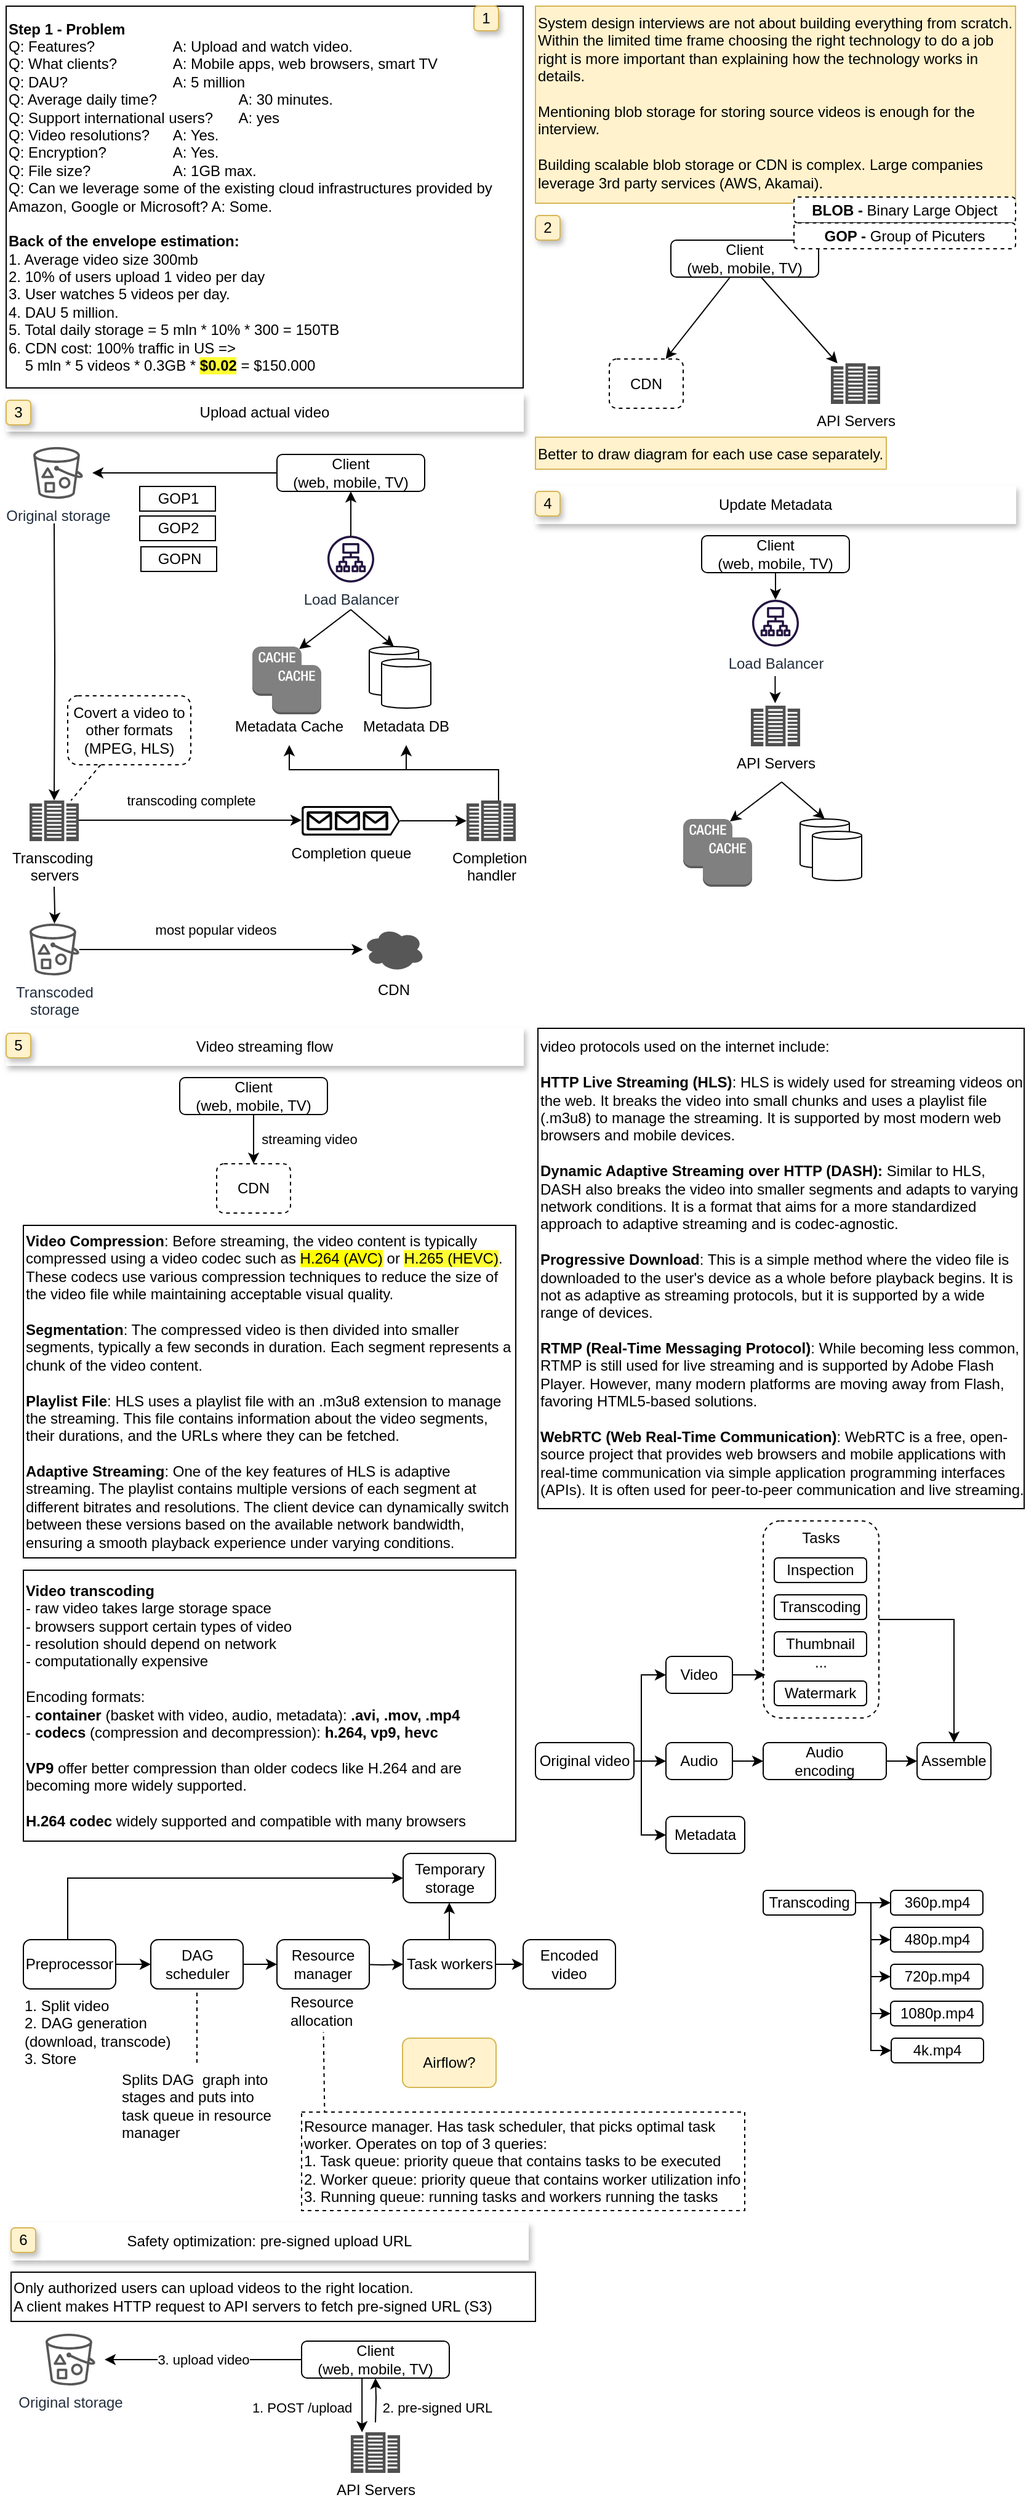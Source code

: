 <mxfile version="22.1.11" type="device">
  <diagram name="Page-1" id="ZZSd4HM62RbX2c47QIu4">
    <mxGraphModel dx="1152" dy="614" grid="1" gridSize="10" guides="1" tooltips="1" connect="1" arrows="1" fold="1" page="1" pageScale="1" pageWidth="827" pageHeight="1169" math="0" shadow="0">
      <root>
        <mxCell id="0" />
        <mxCell id="1" parent="0" />
        <mxCell id="7qGTJKBD6qKdbUM0u3QY-402" style="edgeStyle=orthogonalEdgeStyle;rounded=0;orthogonalLoop=1;jettySize=auto;html=1;entryX=0.5;entryY=0;entryDx=0;entryDy=0;" edge="1" parent="1" source="7qGTJKBD6qKdbUM0u3QY-391" target="7qGTJKBD6qKdbUM0u3QY-400">
          <mxGeometry relative="1" as="geometry" />
        </mxCell>
        <mxCell id="7qGTJKBD6qKdbUM0u3QY-391" value="Tasks" style="rounded=1;whiteSpace=wrap;html=1;dashed=1;verticalAlign=top;" vertex="1" parent="1">
          <mxGeometry x="615" y="1230" width="94" height="160" as="geometry" />
        </mxCell>
        <mxCell id="7qGTJKBD6qKdbUM0u3QY-326" value="Upload actual video" style="text;html=1;strokeColor=#FFFFFF;fillColor=default;align=center;verticalAlign=middle;whiteSpace=wrap;rounded=0;shadow=1;" vertex="1" parent="1">
          <mxGeometry y="315" width="420" height="30" as="geometry" />
        </mxCell>
        <mxCell id="7qGTJKBD6qKdbUM0u3QY-1" value="&lt;div&gt;&lt;b&gt;Step 1 - Problem&lt;/b&gt;&lt;/div&gt;&lt;div&gt;Q: Features?&lt;span style=&quot;white-space: pre;&quot;&gt;&#x9;&lt;span style=&quot;white-space: pre;&quot;&gt;&#x9;&lt;span style=&quot;white-space: pre;&quot;&gt;&#x9;&lt;/span&gt;&lt;/span&gt;&lt;/span&gt;A: Upload and watch video.&lt;br&gt;&lt;/div&gt;&lt;div&gt;Q: What clients?&amp;nbsp;&lt;span style=&quot;white-space: pre;&quot;&gt;&#x9;&lt;span style=&quot;white-space: pre;&quot;&gt;&#x9;&lt;/span&gt;&lt;/span&gt;A: Mobile apps, web browsers, smart TV&lt;/div&gt;&lt;div&gt;Q: DAU?&lt;span style=&quot;white-space: pre;&quot;&gt;&#x9;&lt;/span&gt;&lt;span style=&quot;white-space: pre;&quot;&gt;&#x9;&lt;/span&gt;&lt;span style=&quot;white-space: pre;&quot;&gt;&#x9;&lt;span style=&quot;white-space: pre;&quot;&gt;&#x9;&lt;/span&gt;&lt;/span&gt;A: 5 million&lt;/div&gt;&lt;div&gt;Q: Average daily time? &lt;span style=&quot;white-space: pre;&quot;&gt;&#x9;&lt;/span&gt;&lt;span style=&quot;white-space: pre;&quot;&gt;&#x9;&lt;/span&gt;&lt;span style=&quot;white-space: pre;&quot;&gt;&#x9;&lt;/span&gt;A: 30 minutes.&lt;/div&gt;&lt;div&gt;Q: Support international users? &lt;span style=&quot;white-space: pre;&quot;&gt;&#x9;&lt;/span&gt;A: yes&lt;/div&gt;&lt;div&gt;Q: Video resolutions? &lt;span style=&quot;white-space: pre;&quot;&gt;&#x9;&lt;/span&gt;A: Yes.&lt;/div&gt;&lt;div&gt;Q: Encryption?&amp;nbsp;&lt;span style=&quot;white-space: pre;&quot;&gt;&#x9;&lt;/span&gt;&lt;span style=&quot;white-space: pre;&quot;&gt;&#x9;&lt;/span&gt;A: Yes.&lt;/div&gt;&lt;div&gt;Q: File size?&amp;nbsp;&lt;span style=&quot;white-space: pre;&quot;&gt;&#x9;&lt;/span&gt;&lt;span style=&quot;white-space: pre;&quot;&gt;&#x9;&lt;/span&gt;&lt;span style=&quot;white-space: pre;&quot;&gt;&#x9;&lt;/span&gt;A: 1GB max.&lt;/div&gt;&lt;div&gt;Q: Can we leverage some of the existing cloud infrastructures provided by Amazon, Google or Microsoft? A: Some.&lt;/div&gt;&lt;div&gt;&lt;br&gt;&lt;/div&gt;&lt;div&gt;&lt;b&gt;Back of the envelope estimation:&lt;/b&gt;&lt;/div&gt;&lt;div&gt;1. Average video size 300mb&lt;/div&gt;&lt;div&gt;2. 10% of users upload 1 video per day&lt;/div&gt;&lt;div&gt;3. User watches 5 videos per day.&lt;/div&gt;&lt;div&gt;4. DAU 5 million.&lt;/div&gt;&lt;div&gt;5. Total daily storage = 5 mln * 10% * 300 = 150TB&lt;/div&gt;&lt;div&gt;6. CDN cost: 100% traffic in US =&amp;gt;&amp;nbsp;&lt;br&gt;&amp;nbsp; &amp;nbsp; 5 mln * 5 videos * 0.3GB * &lt;b style=&quot;background-color: rgb(255, 255, 51);&quot;&gt;$0.02&lt;/b&gt; = $150.000&lt;/div&gt;" style="rounded=0;whiteSpace=wrap;html=1;align=left;" vertex="1" parent="1">
          <mxGeometry width="420" height="310" as="geometry" />
        </mxCell>
        <mxCell id="7qGTJKBD6qKdbUM0u3QY-32" value="1" style="text;html=1;strokeColor=#d6b656;fillColor=#fff2cc;align=center;verticalAlign=middle;whiteSpace=wrap;rounded=1;glass=0;shadow=1;" vertex="1" parent="1">
          <mxGeometry x="380" width="20" height="20" as="geometry" />
        </mxCell>
        <mxCell id="7qGTJKBD6qKdbUM0u3QY-102" value="2" style="text;html=1;strokeColor=#d6b656;fillColor=#fff2cc;align=center;verticalAlign=middle;whiteSpace=wrap;rounded=1;glass=0;shadow=1;" vertex="1" parent="1">
          <mxGeometry x="430" y="170" width="20" height="20" as="geometry" />
        </mxCell>
        <mxCell id="7qGTJKBD6qKdbUM0u3QY-319" value="System design interviews are not about building everything from scratch. Within the limited time frame choosing the right technology to do a job right is more important than explaining how the technology works in details.&lt;br&gt;&lt;br&gt;Mentioning blob storage for storing source videos is enough for the interview.&lt;br&gt;&lt;br&gt;Building scalable blob storage or CDN is complex. Large companies leverage 3rd party services (AWS, Akamai)." style="rounded=0;whiteSpace=wrap;html=1;align=left;verticalAlign=top;fillColor=#fff2cc;strokeColor=#d6b656;" vertex="1" parent="1">
          <mxGeometry x="430" width="390" height="160" as="geometry" />
        </mxCell>
        <mxCell id="7qGTJKBD6qKdbUM0u3QY-320" value="API Servers" style="sketch=0;pointerEvents=1;shadow=0;dashed=0;html=1;strokeColor=none;fillColor=#505050;labelPosition=center;verticalLabelPosition=bottom;verticalAlign=top;outlineConnect=0;align=center;shape=mxgraph.office.servers.datacenter;" vertex="1" parent="1">
          <mxGeometry x="670" y="290" width="40" height="33" as="geometry" />
        </mxCell>
        <mxCell id="7qGTJKBD6qKdbUM0u3QY-323" style="rounded=0;orthogonalLoop=1;jettySize=auto;html=1;" edge="1" parent="1" source="7qGTJKBD6qKdbUM0u3QY-321" target="7qGTJKBD6qKdbUM0u3QY-322">
          <mxGeometry relative="1" as="geometry" />
        </mxCell>
        <mxCell id="7qGTJKBD6qKdbUM0u3QY-324" style="rounded=0;orthogonalLoop=1;jettySize=auto;html=1;" edge="1" parent="1" source="7qGTJKBD6qKdbUM0u3QY-321" target="7qGTJKBD6qKdbUM0u3QY-320">
          <mxGeometry relative="1" as="geometry" />
        </mxCell>
        <mxCell id="7qGTJKBD6qKdbUM0u3QY-321" value="Client&lt;br&gt;(web, mobile, TV)" style="rounded=1;whiteSpace=wrap;html=1;" vertex="1" parent="1">
          <mxGeometry x="540" y="190" width="120" height="30" as="geometry" />
        </mxCell>
        <mxCell id="7qGTJKBD6qKdbUM0u3QY-322" value="CDN" style="rounded=1;whiteSpace=wrap;html=1;dashed=1;" vertex="1" parent="1">
          <mxGeometry x="490" y="286.5" width="60" height="40" as="geometry" />
        </mxCell>
        <mxCell id="7qGTJKBD6qKdbUM0u3QY-325" value="3" style="text;html=1;strokeColor=#d6b656;fillColor=#fff2cc;align=center;verticalAlign=middle;whiteSpace=wrap;rounded=1;glass=0;shadow=1;" vertex="1" parent="1">
          <mxGeometry y="320" width="20" height="20" as="geometry" />
        </mxCell>
        <mxCell id="7qGTJKBD6qKdbUM0u3QY-331" value="" style="edgeStyle=orthogonalEdgeStyle;rounded=0;orthogonalLoop=1;jettySize=auto;html=1;" edge="1" parent="1" target="7qGTJKBD6qKdbUM0u3QY-330">
          <mxGeometry relative="1" as="geometry">
            <mxPoint x="39" y="420" as="sourcePoint" />
          </mxGeometry>
        </mxCell>
        <mxCell id="7qGTJKBD6qKdbUM0u3QY-329" value="" style="edgeStyle=orthogonalEdgeStyle;rounded=0;orthogonalLoop=1;jettySize=auto;html=1;" edge="1" parent="1" source="7qGTJKBD6qKdbUM0u3QY-328">
          <mxGeometry relative="1" as="geometry">
            <mxPoint x="70" y="379" as="targetPoint" />
          </mxGeometry>
        </mxCell>
        <mxCell id="7qGTJKBD6qKdbUM0u3QY-328" value="Client&lt;br&gt;(web, mobile, TV)" style="rounded=1;whiteSpace=wrap;html=1;" vertex="1" parent="1">
          <mxGeometry x="220" y="364" width="120" height="30" as="geometry" />
        </mxCell>
        <mxCell id="7qGTJKBD6qKdbUM0u3QY-340" style="edgeStyle=orthogonalEdgeStyle;rounded=0;orthogonalLoop=1;jettySize=auto;html=1;" edge="1" parent="1" target="7qGTJKBD6qKdbUM0u3QY-339">
          <mxGeometry relative="1" as="geometry">
            <mxPoint x="39" y="715" as="sourcePoint" />
          </mxGeometry>
        </mxCell>
        <mxCell id="7qGTJKBD6qKdbUM0u3QY-330" value="Transcoding&amp;nbsp;&lt;br&gt;servers" style="sketch=0;pointerEvents=1;shadow=0;dashed=0;html=1;strokeColor=none;fillColor=#505050;labelPosition=center;verticalLabelPosition=bottom;verticalAlign=top;outlineConnect=0;align=center;shape=mxgraph.office.servers.datacenter;" vertex="1" parent="1">
          <mxGeometry x="19" y="645" width="40" height="33" as="geometry" />
        </mxCell>
        <mxCell id="7qGTJKBD6qKdbUM0u3QY-332" value="Original storage" style="sketch=0;outlineConnect=0;fontColor=#232F3E;gradientColor=none;fillColor=#575757;strokeColor=none;dashed=0;verticalLabelPosition=bottom;verticalAlign=top;align=center;html=1;fontSize=12;fontStyle=0;aspect=fixed;pointerEvents=1;shape=mxgraph.aws4.bucket_with_objects;" vertex="1" parent="1">
          <mxGeometry x="22.0" y="358" width="40.38" height="42" as="geometry" />
        </mxCell>
        <mxCell id="7qGTJKBD6qKdbUM0u3QY-336" value="" style="edgeStyle=orthogonalEdgeStyle;rounded=0;orthogonalLoop=1;jettySize=auto;html=1;" edge="1" parent="1" source="7qGTJKBD6qKdbUM0u3QY-335" target="7qGTJKBD6qKdbUM0u3QY-328">
          <mxGeometry relative="1" as="geometry" />
        </mxCell>
        <mxCell id="7qGTJKBD6qKdbUM0u3QY-335" value="Load Balancer" style="sketch=0;outlineConnect=0;fontColor=#232F3E;gradientColor=none;fillColor=#231440;strokeColor=none;dashed=0;verticalLabelPosition=bottom;verticalAlign=top;align=center;html=1;fontSize=12;fontStyle=0;aspect=fixed;pointerEvents=1;shape=mxgraph.aws4.application_load_balancer;" vertex="1" parent="1">
          <mxGeometry x="261" y="430" width="38" height="38" as="geometry" />
        </mxCell>
        <mxCell id="7qGTJKBD6qKdbUM0u3QY-349" style="edgeStyle=orthogonalEdgeStyle;rounded=0;orthogonalLoop=1;jettySize=auto;html=1;" edge="1" parent="1" source="7qGTJKBD6qKdbUM0u3QY-337" target="7qGTJKBD6qKdbUM0u3QY-348">
          <mxGeometry relative="1" as="geometry" />
        </mxCell>
        <mxCell id="7qGTJKBD6qKdbUM0u3QY-337" value="Completion queue" style="sketch=0;aspect=fixed;pointerEvents=1;shadow=0;dashed=0;html=1;strokeColor=none;labelPosition=center;verticalLabelPosition=bottom;verticalAlign=top;align=center;fillColor=#000000;shape=mxgraph.azure.queue_generic" vertex="1" parent="1">
          <mxGeometry x="240" y="649.5" width="80" height="24" as="geometry" />
        </mxCell>
        <mxCell id="7qGTJKBD6qKdbUM0u3QY-338" value="transcoding complete" style="edgeStyle=orthogonalEdgeStyle;rounded=0;orthogonalLoop=1;jettySize=auto;html=1;" edge="1" parent="1" source="7qGTJKBD6qKdbUM0u3QY-330">
          <mxGeometry x="0.005" y="16" relative="1" as="geometry">
            <mxPoint x="240" y="661" as="targetPoint" />
            <mxPoint as="offset" />
          </mxGeometry>
        </mxCell>
        <mxCell id="7qGTJKBD6qKdbUM0u3QY-342" value="most popular videos" style="edgeStyle=orthogonalEdgeStyle;rounded=0;orthogonalLoop=1;jettySize=auto;html=1;" edge="1" parent="1" source="7qGTJKBD6qKdbUM0u3QY-339" target="7qGTJKBD6qKdbUM0u3QY-341">
          <mxGeometry x="-0.04" y="16" relative="1" as="geometry">
            <mxPoint as="offset" />
          </mxGeometry>
        </mxCell>
        <mxCell id="7qGTJKBD6qKdbUM0u3QY-339" value="Transcoded&lt;br&gt;storage" style="sketch=0;outlineConnect=0;fontColor=#232F3E;gradientColor=none;fillColor=#575757;strokeColor=none;dashed=0;verticalLabelPosition=bottom;verticalAlign=top;align=center;html=1;fontSize=12;fontStyle=0;aspect=fixed;pointerEvents=1;shape=mxgraph.aws4.bucket_with_objects;" vertex="1" parent="1">
          <mxGeometry x="19.0" y="745" width="40.38" height="42" as="geometry" />
        </mxCell>
        <mxCell id="7qGTJKBD6qKdbUM0u3QY-341" value="" style="ellipse;shape=cloud;whiteSpace=wrap;html=1;verticalAlign=top;fillColor=#575757;strokeColor=none;fontColor=#232F3E;sketch=0;gradientColor=none;dashed=0;fontStyle=0;" vertex="1" parent="1">
          <mxGeometry x="289.78" y="748" width="50.43" height="36" as="geometry" />
        </mxCell>
        <mxCell id="7qGTJKBD6qKdbUM0u3QY-343" value="CDN" style="text;html=1;strokeColor=none;fillColor=none;align=center;verticalAlign=middle;whiteSpace=wrap;rounded=0;" vertex="1" parent="1">
          <mxGeometry x="285" y="784" width="60" height="30" as="geometry" />
        </mxCell>
        <mxCell id="7qGTJKBD6qKdbUM0u3QY-344" value="" style="shape=cylinder3;whiteSpace=wrap;html=1;boundedLbl=1;backgroundOutline=1;size=3.222;" vertex="1" parent="1">
          <mxGeometry x="295" y="520" width="40" height="40" as="geometry" />
        </mxCell>
        <mxCell id="7qGTJKBD6qKdbUM0u3QY-345" value="" style="shape=cylinder3;whiteSpace=wrap;html=1;boundedLbl=1;backgroundOutline=1;size=3.222;" vertex="1" parent="1">
          <mxGeometry x="305" y="530" width="40" height="40" as="geometry" />
        </mxCell>
        <mxCell id="7qGTJKBD6qKdbUM0u3QY-346" value="Metadata DB" style="text;html=1;strokeColor=none;fillColor=none;align=center;verticalAlign=middle;whiteSpace=wrap;rounded=0;" vertex="1" parent="1">
          <mxGeometry x="280" y="570" width="90" height="30" as="geometry" />
        </mxCell>
        <mxCell id="7qGTJKBD6qKdbUM0u3QY-347" style="rounded=0;orthogonalLoop=1;jettySize=auto;html=1;entryX=0.5;entryY=0;entryDx=0;entryDy=0;entryPerimeter=0;" edge="1" parent="1" target="7qGTJKBD6qKdbUM0u3QY-344">
          <mxGeometry relative="1" as="geometry">
            <mxPoint x="280" y="490" as="sourcePoint" />
          </mxGeometry>
        </mxCell>
        <mxCell id="7qGTJKBD6qKdbUM0u3QY-354" style="edgeStyle=orthogonalEdgeStyle;rounded=0;orthogonalLoop=1;jettySize=auto;html=1;entryX=0.5;entryY=1;entryDx=0;entryDy=0;" edge="1" parent="1" source="7qGTJKBD6qKdbUM0u3QY-348" target="7qGTJKBD6qKdbUM0u3QY-346">
          <mxGeometry relative="1" as="geometry">
            <Array as="points">
              <mxPoint x="400" y="620" />
              <mxPoint x="325" y="620" />
            </Array>
          </mxGeometry>
        </mxCell>
        <mxCell id="7qGTJKBD6qKdbUM0u3QY-355" style="edgeStyle=orthogonalEdgeStyle;rounded=0;orthogonalLoop=1;jettySize=auto;html=1;" edge="1" parent="1" source="7qGTJKBD6qKdbUM0u3QY-348" target="7qGTJKBD6qKdbUM0u3QY-352">
          <mxGeometry relative="1" as="geometry">
            <Array as="points">
              <mxPoint x="400" y="620" />
              <mxPoint x="230" y="620" />
            </Array>
          </mxGeometry>
        </mxCell>
        <mxCell id="7qGTJKBD6qKdbUM0u3QY-348" value="Completion&amp;nbsp;&lt;br&gt;handler" style="sketch=0;pointerEvents=1;shadow=0;dashed=0;html=1;strokeColor=none;fillColor=#505050;labelPosition=center;verticalLabelPosition=bottom;verticalAlign=top;outlineConnect=0;align=center;shape=mxgraph.office.servers.datacenter;" vertex="1" parent="1">
          <mxGeometry x="374" y="645" width="40" height="33" as="geometry" />
        </mxCell>
        <mxCell id="7qGTJKBD6qKdbUM0u3QY-350" value="" style="outlineConnect=0;dashed=0;verticalLabelPosition=bottom;verticalAlign=top;align=center;html=1;shape=mxgraph.aws3.cache_node;fillColor=#808080;gradientColor=none;" vertex="1" parent="1">
          <mxGeometry x="200" y="520" width="40" height="40" as="geometry" />
        </mxCell>
        <mxCell id="7qGTJKBD6qKdbUM0u3QY-351" value="" style="outlineConnect=0;dashed=0;verticalLabelPosition=bottom;verticalAlign=top;align=center;html=1;shape=mxgraph.aws3.cache_node;fillColor=#808080;gradientColor=none;" vertex="1" parent="1">
          <mxGeometry x="216" y="535" width="40" height="40" as="geometry" />
        </mxCell>
        <mxCell id="7qGTJKBD6qKdbUM0u3QY-352" value="Metadata Cache" style="text;html=1;strokeColor=none;fillColor=none;align=center;verticalAlign=middle;whiteSpace=wrap;rounded=0;" vertex="1" parent="1">
          <mxGeometry x="180" y="570" width="100" height="30" as="geometry" />
        </mxCell>
        <mxCell id="7qGTJKBD6qKdbUM0u3QY-353" style="rounded=0;orthogonalLoop=1;jettySize=auto;html=1;entryX=0.95;entryY=0.05;entryDx=0;entryDy=0;entryPerimeter=0;" edge="1" parent="1" target="7qGTJKBD6qKdbUM0u3QY-350">
          <mxGeometry relative="1" as="geometry">
            <mxPoint x="280" y="490" as="sourcePoint" />
            <mxPoint x="325" y="530" as="targetPoint" />
          </mxGeometry>
        </mxCell>
        <mxCell id="7qGTJKBD6qKdbUM0u3QY-357" value="&lt;div&gt;&lt;b&gt;BLOB -&amp;nbsp;&lt;/b&gt;&lt;span style=&quot;background-color: initial;&quot;&gt;Binary Large Object&lt;/span&gt;&lt;/div&gt;" style="rounded=1;whiteSpace=wrap;html=1;dashed=1;" vertex="1" parent="1">
          <mxGeometry x="640" y="155" width="180" height="21" as="geometry" />
        </mxCell>
        <mxCell id="7qGTJKBD6qKdbUM0u3QY-359" style="rounded=0;orthogonalLoop=1;jettySize=auto;html=1;dashed=1;endArrow=none;endFill=0;" edge="1" parent="1" source="7qGTJKBD6qKdbUM0u3QY-358" target="7qGTJKBD6qKdbUM0u3QY-330">
          <mxGeometry relative="1" as="geometry" />
        </mxCell>
        <mxCell id="7qGTJKBD6qKdbUM0u3QY-358" value="Covert a video to other formats (MPEG, HLS)" style="rounded=1;whiteSpace=wrap;html=1;dashed=1;" vertex="1" parent="1">
          <mxGeometry x="50" y="560" width="100" height="56" as="geometry" />
        </mxCell>
        <mxCell id="7qGTJKBD6qKdbUM0u3QY-360" value="Better to draw diagram for each use case separately." style="rounded=0;whiteSpace=wrap;html=1;align=left;verticalAlign=top;fillColor=#fff2cc;strokeColor=#d6b656;" vertex="1" parent="1">
          <mxGeometry x="430" y="350" width="285" height="26" as="geometry" />
        </mxCell>
        <mxCell id="7qGTJKBD6qKdbUM0u3QY-361" value="Update Metadata" style="text;html=1;strokeColor=#FFFFFF;fillColor=default;align=center;verticalAlign=middle;whiteSpace=wrap;rounded=0;shadow=1;" vertex="1" parent="1">
          <mxGeometry x="430" y="390" width="390" height="30" as="geometry" />
        </mxCell>
        <mxCell id="7qGTJKBD6qKdbUM0u3QY-362" value="4" style="text;html=1;strokeColor=#d6b656;fillColor=#fff2cc;align=center;verticalAlign=middle;whiteSpace=wrap;rounded=1;glass=0;shadow=1;" vertex="1" parent="1">
          <mxGeometry x="430" y="394" width="20" height="20" as="geometry" />
        </mxCell>
        <mxCell id="7qGTJKBD6qKdbUM0u3QY-366" value="" style="edgeStyle=orthogonalEdgeStyle;rounded=0;orthogonalLoop=1;jettySize=auto;html=1;" edge="1" parent="1" source="7qGTJKBD6qKdbUM0u3QY-364" target="7qGTJKBD6qKdbUM0u3QY-365">
          <mxGeometry relative="1" as="geometry" />
        </mxCell>
        <mxCell id="7qGTJKBD6qKdbUM0u3QY-364" value="Client&lt;br&gt;(web, mobile, TV)" style="rounded=1;whiteSpace=wrap;html=1;" vertex="1" parent="1">
          <mxGeometry x="565" y="430" width="120" height="30" as="geometry" />
        </mxCell>
        <mxCell id="7qGTJKBD6qKdbUM0u3QY-365" value="Load Balancer" style="sketch=0;outlineConnect=0;fontColor=#232F3E;gradientColor=none;fillColor=#231440;strokeColor=none;dashed=0;verticalLabelPosition=bottom;verticalAlign=top;align=center;html=1;fontSize=12;fontStyle=0;aspect=fixed;pointerEvents=1;shape=mxgraph.aws4.application_load_balancer;" vertex="1" parent="1">
          <mxGeometry x="606" y="482" width="38" height="38" as="geometry" />
        </mxCell>
        <mxCell id="7qGTJKBD6qKdbUM0u3QY-367" value="API Servers" style="sketch=0;pointerEvents=1;shadow=0;dashed=0;html=1;strokeColor=none;fillColor=#505050;labelPosition=center;verticalLabelPosition=bottom;verticalAlign=top;outlineConnect=0;align=center;shape=mxgraph.office.servers.datacenter;" vertex="1" parent="1">
          <mxGeometry x="605" y="568" width="40" height="33" as="geometry" />
        </mxCell>
        <mxCell id="7qGTJKBD6qKdbUM0u3QY-368" value="" style="edgeStyle=orthogonalEdgeStyle;rounded=0;orthogonalLoop=1;jettySize=auto;html=1;" edge="1" parent="1">
          <mxGeometry relative="1" as="geometry">
            <mxPoint x="624.72" y="544" as="sourcePoint" />
            <mxPoint x="624.72" y="566" as="targetPoint" />
          </mxGeometry>
        </mxCell>
        <mxCell id="7qGTJKBD6qKdbUM0u3QY-369" value="" style="shape=cylinder3;whiteSpace=wrap;html=1;boundedLbl=1;backgroundOutline=1;size=3.222;" vertex="1" parent="1">
          <mxGeometry x="645" y="660" width="40" height="40" as="geometry" />
        </mxCell>
        <mxCell id="7qGTJKBD6qKdbUM0u3QY-370" value="" style="shape=cylinder3;whiteSpace=wrap;html=1;boundedLbl=1;backgroundOutline=1;size=3.222;" vertex="1" parent="1">
          <mxGeometry x="655" y="670" width="40" height="40" as="geometry" />
        </mxCell>
        <mxCell id="7qGTJKBD6qKdbUM0u3QY-371" style="rounded=0;orthogonalLoop=1;jettySize=auto;html=1;entryX=0.5;entryY=0;entryDx=0;entryDy=0;entryPerimeter=0;" edge="1" parent="1" target="7qGTJKBD6qKdbUM0u3QY-369">
          <mxGeometry relative="1" as="geometry">
            <mxPoint x="630" y="630" as="sourcePoint" />
          </mxGeometry>
        </mxCell>
        <mxCell id="7qGTJKBD6qKdbUM0u3QY-372" value="" style="outlineConnect=0;dashed=0;verticalLabelPosition=bottom;verticalAlign=top;align=center;html=1;shape=mxgraph.aws3.cache_node;fillColor=#808080;gradientColor=none;" vertex="1" parent="1">
          <mxGeometry x="550" y="660" width="40" height="40" as="geometry" />
        </mxCell>
        <mxCell id="7qGTJKBD6qKdbUM0u3QY-373" value="" style="outlineConnect=0;dashed=0;verticalLabelPosition=bottom;verticalAlign=top;align=center;html=1;shape=mxgraph.aws3.cache_node;fillColor=#808080;gradientColor=none;" vertex="1" parent="1">
          <mxGeometry x="566" y="675" width="40" height="40" as="geometry" />
        </mxCell>
        <mxCell id="7qGTJKBD6qKdbUM0u3QY-374" style="rounded=0;orthogonalLoop=1;jettySize=auto;html=1;entryX=0.95;entryY=0.05;entryDx=0;entryDy=0;entryPerimeter=0;" edge="1" parent="1" target="7qGTJKBD6qKdbUM0u3QY-372">
          <mxGeometry relative="1" as="geometry">
            <mxPoint x="630" y="630" as="sourcePoint" />
            <mxPoint x="675" y="670" as="targetPoint" />
          </mxGeometry>
        </mxCell>
        <mxCell id="7qGTJKBD6qKdbUM0u3QY-375" value="Video streaming flow" style="text;html=1;strokeColor=#FFFFFF;fillColor=default;align=center;verticalAlign=middle;whiteSpace=wrap;rounded=0;shadow=1;" vertex="1" parent="1">
          <mxGeometry y="830" width="420" height="30" as="geometry" />
        </mxCell>
        <mxCell id="7qGTJKBD6qKdbUM0u3QY-376" value="5" style="text;html=1;strokeColor=#d6b656;fillColor=#fff2cc;align=center;verticalAlign=middle;whiteSpace=wrap;rounded=1;glass=0;shadow=1;" vertex="1" parent="1">
          <mxGeometry y="834" width="20" height="20" as="geometry" />
        </mxCell>
        <mxCell id="7qGTJKBD6qKdbUM0u3QY-377" value="&lt;div&gt;video protocols used on the internet include:&lt;/div&gt;&lt;div&gt;&lt;br&gt;&lt;/div&gt;&lt;div&gt;&lt;b&gt;HTTP Live Streaming (HLS)&lt;/b&gt;: HLS is widely used for streaming videos on the web. It breaks the video into small chunks and uses a playlist file (.m3u8) to manage the streaming. It is supported by most modern web browsers and mobile devices.&lt;/div&gt;&lt;div&gt;&lt;br&gt;&lt;/div&gt;&lt;div&gt;&lt;b&gt;Dynamic Adaptive Streaming over HTTP (DASH):&lt;/b&gt; Similar to HLS, DASH also breaks the video into smaller segments and adapts to varying network conditions. It is a format that aims for a more standardized approach to adaptive streaming and is codec-agnostic.&lt;/div&gt;&lt;div&gt;&lt;br&gt;&lt;/div&gt;&lt;div&gt;&lt;b&gt;Progressive Download&lt;/b&gt;: This is a simple method where the video file is downloaded to the user&#39;s device as a whole before playback begins. It is not as adaptive as streaming protocols, but it is supported by a wide range of devices.&lt;/div&gt;&lt;div&gt;&lt;br&gt;&lt;/div&gt;&lt;div&gt;&lt;b&gt;RTMP (Real-Time Messaging Protocol)&lt;/b&gt;: While becoming less common, RTMP is still used for live streaming and is supported by Adobe Flash Player. However, many modern platforms are moving away from Flash, favoring HTML5-based solutions.&lt;/div&gt;&lt;div&gt;&lt;br&gt;&lt;/div&gt;&lt;div&gt;&lt;b&gt;WebRTC (Web Real-Time Communication)&lt;/b&gt;: WebRTC is a free, open-source project that provides web browsers and mobile applications with real-time communication via simple application programming interfaces (APIs). It is often used for peer-to-peer communication and live streaming.&lt;/div&gt;" style="rounded=0;whiteSpace=wrap;html=1;align=left;" vertex="1" parent="1">
          <mxGeometry x="432" y="830" width="395" height="390" as="geometry" />
        </mxCell>
        <mxCell id="7qGTJKBD6qKdbUM0u3QY-378" value="&lt;div&gt;&lt;b&gt;Video Compression&lt;/b&gt;: Before streaming, the video content is typically compressed using a video codec such as &lt;span style=&quot;background-color: rgb(255, 255, 0);&quot;&gt;H.264 (AVC)&lt;/span&gt; or &lt;span style=&quot;background-color: rgb(255, 255, 51);&quot;&gt;H.265 (HEVC)&lt;/span&gt;. These codecs use various compression techniques to reduce the size of the video file while maintaining acceptable visual quality.&lt;/div&gt;&lt;div&gt;&lt;br&gt;&lt;/div&gt;&lt;div&gt;&lt;b&gt;Segmentation&lt;/b&gt;: The compressed video is then divided into smaller segments, typically a few seconds in duration. Each segment represents a chunk of the video content.&lt;/div&gt;&lt;div&gt;&lt;br&gt;&lt;/div&gt;&lt;div&gt;&lt;b&gt;Playlist File&lt;/b&gt;: HLS uses a playlist file with an .m3u8 extension to manage the streaming. This file contains information about the video segments, their durations, and the URLs where they can be fetched.&lt;/div&gt;&lt;div&gt;&lt;br&gt;&lt;/div&gt;&lt;div&gt;&lt;b&gt;Adaptive Streaming&lt;/b&gt;: One of the key features of HLS is adaptive streaming. The playlist contains multiple versions of each segment at different bitrates and resolutions. The client device can dynamically switch between these versions based on the available network bandwidth, ensuring a smooth playback experience under varying conditions.&lt;/div&gt;" style="rounded=0;whiteSpace=wrap;html=1;align=left;" vertex="1" parent="1">
          <mxGeometry x="14" y="990" width="400" height="270" as="geometry" />
        </mxCell>
        <mxCell id="7qGTJKBD6qKdbUM0u3QY-379" value="streaming video" style="rounded=0;orthogonalLoop=1;jettySize=auto;html=1;" edge="1" parent="1" source="7qGTJKBD6qKdbUM0u3QY-380" target="7qGTJKBD6qKdbUM0u3QY-381">
          <mxGeometry y="45" relative="1" as="geometry">
            <mxPoint as="offset" />
          </mxGeometry>
        </mxCell>
        <mxCell id="7qGTJKBD6qKdbUM0u3QY-380" value="Client&lt;br&gt;(web, mobile, TV)" style="rounded=1;whiteSpace=wrap;html=1;" vertex="1" parent="1">
          <mxGeometry x="141.0" y="870" width="120" height="30" as="geometry" />
        </mxCell>
        <mxCell id="7qGTJKBD6qKdbUM0u3QY-381" value="CDN" style="rounded=1;whiteSpace=wrap;html=1;dashed=1;" vertex="1" parent="1">
          <mxGeometry x="171.0" y="940" width="60" height="40" as="geometry" />
        </mxCell>
        <mxCell id="7qGTJKBD6qKdbUM0u3QY-382" value="&lt;div&gt;&lt;b&gt;Video transcoding&lt;/b&gt;&lt;/div&gt;&lt;div&gt;- raw video takes large storage space&lt;/div&gt;&lt;div&gt;- browsers support certain types of video&lt;/div&gt;&lt;div&gt;- resolution should depend on network&lt;/div&gt;&lt;div&gt;- computationally expensive&lt;/div&gt;&lt;div&gt;&lt;br&gt;&lt;/div&gt;&lt;div&gt;Encoding formats:&lt;/div&gt;&lt;div&gt;- &lt;b&gt;container &lt;/b&gt;(basket with video, audio, metadata): &lt;b&gt;.avi, .mov, .mp4&lt;/b&gt;&lt;/div&gt;&lt;div&gt;- &lt;b&gt;codecs &lt;/b&gt;(compression and decompression): &lt;b&gt;h.264, vp9, hevc&lt;/b&gt;&lt;/div&gt;&lt;div&gt;&lt;br&gt;&lt;/div&gt;&lt;div&gt;&lt;div style=&quot;border-color: var(--border-color);&quot;&gt;&lt;b&gt;VP9 &lt;/b&gt;offer better compression than older codecs like H.264 and are becoming more widely supported.&lt;/div&gt;&lt;div style=&quot;border-color: var(--border-color);&quot;&gt;&lt;br style=&quot;border-color: var(--border-color);&quot;&gt;&lt;/div&gt;&lt;div style=&quot;border-color: var(--border-color);&quot;&gt;&lt;b style=&quot;border-color: var(--border-color);&quot;&gt;H.264 codec&amp;nbsp;&lt;/b&gt;widely supported and compatible with many browsers&lt;/div&gt;&lt;/div&gt;" style="rounded=0;whiteSpace=wrap;html=1;align=left;" vertex="1" parent="1">
          <mxGeometry x="14" y="1270" width="400" height="220" as="geometry" />
        </mxCell>
        <mxCell id="7qGTJKBD6qKdbUM0u3QY-388" value="" style="edgeStyle=orthogonalEdgeStyle;rounded=0;orthogonalLoop=1;jettySize=auto;html=1;" edge="1" parent="1" source="7qGTJKBD6qKdbUM0u3QY-383" target="7qGTJKBD6qKdbUM0u3QY-384">
          <mxGeometry relative="1" as="geometry" />
        </mxCell>
        <mxCell id="7qGTJKBD6qKdbUM0u3QY-389" style="edgeStyle=orthogonalEdgeStyle;rounded=0;orthogonalLoop=1;jettySize=auto;html=1;entryX=0;entryY=0.5;entryDx=0;entryDy=0;" edge="1" parent="1" source="7qGTJKBD6qKdbUM0u3QY-383" target="7qGTJKBD6qKdbUM0u3QY-386">
          <mxGeometry relative="1" as="geometry">
            <Array as="points">
              <mxPoint x="516" y="1425" />
              <mxPoint x="516" y="1355" />
            </Array>
          </mxGeometry>
        </mxCell>
        <mxCell id="7qGTJKBD6qKdbUM0u3QY-390" style="edgeStyle=orthogonalEdgeStyle;rounded=0;orthogonalLoop=1;jettySize=auto;html=1;entryX=0;entryY=0.5;entryDx=0;entryDy=0;" edge="1" parent="1" source="7qGTJKBD6qKdbUM0u3QY-383" target="7qGTJKBD6qKdbUM0u3QY-385">
          <mxGeometry relative="1" as="geometry">
            <Array as="points">
              <mxPoint x="516" y="1425" />
              <mxPoint x="516" y="1485" />
            </Array>
          </mxGeometry>
        </mxCell>
        <mxCell id="7qGTJKBD6qKdbUM0u3QY-383" value="Original video" style="rounded=1;whiteSpace=wrap;html=1;" vertex="1" parent="1">
          <mxGeometry x="430" y="1410" width="80" height="30" as="geometry" />
        </mxCell>
        <mxCell id="7qGTJKBD6qKdbUM0u3QY-392" value="" style="edgeStyle=orthogonalEdgeStyle;rounded=0;orthogonalLoop=1;jettySize=auto;html=1;" edge="1" parent="1" source="7qGTJKBD6qKdbUM0u3QY-384" target="7qGTJKBD6qKdbUM0u3QY-387">
          <mxGeometry relative="1" as="geometry" />
        </mxCell>
        <mxCell id="7qGTJKBD6qKdbUM0u3QY-384" value="Audio" style="rounded=1;whiteSpace=wrap;html=1;" vertex="1" parent="1">
          <mxGeometry x="536" y="1410" width="54" height="30" as="geometry" />
        </mxCell>
        <mxCell id="7qGTJKBD6qKdbUM0u3QY-385" value="Metadata" style="rounded=1;whiteSpace=wrap;html=1;" vertex="1" parent="1">
          <mxGeometry x="536" y="1470" width="64" height="30" as="geometry" />
        </mxCell>
        <mxCell id="7qGTJKBD6qKdbUM0u3QY-399" style="edgeStyle=orthogonalEdgeStyle;rounded=0;orthogonalLoop=1;jettySize=auto;html=1;entryX=0.02;entryY=0.781;entryDx=0;entryDy=0;entryPerimeter=0;" edge="1" parent="1" source="7qGTJKBD6qKdbUM0u3QY-386" target="7qGTJKBD6qKdbUM0u3QY-391">
          <mxGeometry relative="1" as="geometry">
            <Array as="points" />
          </mxGeometry>
        </mxCell>
        <mxCell id="7qGTJKBD6qKdbUM0u3QY-386" value="Video" style="rounded=1;whiteSpace=wrap;html=1;" vertex="1" parent="1">
          <mxGeometry x="536" y="1340" width="54" height="30" as="geometry" />
        </mxCell>
        <mxCell id="7qGTJKBD6qKdbUM0u3QY-401" value="" style="edgeStyle=orthogonalEdgeStyle;rounded=0;orthogonalLoop=1;jettySize=auto;html=1;" edge="1" parent="1" source="7qGTJKBD6qKdbUM0u3QY-387" target="7qGTJKBD6qKdbUM0u3QY-400">
          <mxGeometry relative="1" as="geometry" />
        </mxCell>
        <mxCell id="7qGTJKBD6qKdbUM0u3QY-387" value="Audio&lt;br&gt;encoding" style="rounded=1;whiteSpace=wrap;html=1;" vertex="1" parent="1">
          <mxGeometry x="615" y="1410" width="100" height="30" as="geometry" />
        </mxCell>
        <mxCell id="7qGTJKBD6qKdbUM0u3QY-393" value="Inspection" style="rounded=1;whiteSpace=wrap;html=1;" vertex="1" parent="1">
          <mxGeometry x="624" y="1260" width="75" height="20" as="geometry" />
        </mxCell>
        <mxCell id="7qGTJKBD6qKdbUM0u3QY-395" value="Transcoding" style="rounded=1;whiteSpace=wrap;html=1;" vertex="1" parent="1">
          <mxGeometry x="624" y="1290" width="75" height="20" as="geometry" />
        </mxCell>
        <mxCell id="7qGTJKBD6qKdbUM0u3QY-396" value="Thumbnail" style="rounded=1;whiteSpace=wrap;html=1;" vertex="1" parent="1">
          <mxGeometry x="624" y="1320" width="75" height="20" as="geometry" />
        </mxCell>
        <mxCell id="7qGTJKBD6qKdbUM0u3QY-397" value="Watermark" style="rounded=1;whiteSpace=wrap;html=1;" vertex="1" parent="1">
          <mxGeometry x="624" y="1360" width="75" height="20" as="geometry" />
        </mxCell>
        <mxCell id="7qGTJKBD6qKdbUM0u3QY-398" value="..." style="text;html=1;strokeColor=none;fillColor=none;align=center;verticalAlign=middle;whiteSpace=wrap;rounded=0;" vertex="1" parent="1">
          <mxGeometry x="631.5" y="1330" width="60" height="30" as="geometry" />
        </mxCell>
        <mxCell id="7qGTJKBD6qKdbUM0u3QY-400" value="Assemble" style="rounded=1;whiteSpace=wrap;html=1;" vertex="1" parent="1">
          <mxGeometry x="740" y="1410" width="60" height="30" as="geometry" />
        </mxCell>
        <mxCell id="7qGTJKBD6qKdbUM0u3QY-410" value="" style="edgeStyle=orthogonalEdgeStyle;rounded=0;orthogonalLoop=1;jettySize=auto;html=1;entryX=0;entryY=0.5;entryDx=0;entryDy=0;" edge="1" parent="1" source="7qGTJKBD6qKdbUM0u3QY-403" target="7qGTJKBD6qKdbUM0u3QY-407">
          <mxGeometry relative="1" as="geometry">
            <mxPoint x="690" y="1570" as="sourcePoint" />
            <mxPoint x="745" y="1590" as="targetPoint" />
            <Array as="points">
              <mxPoint x="702.5" y="1540" />
              <mxPoint x="702.5" y="1600" />
            </Array>
          </mxGeometry>
        </mxCell>
        <mxCell id="7qGTJKBD6qKdbUM0u3QY-412" style="edgeStyle=orthogonalEdgeStyle;rounded=0;orthogonalLoop=1;jettySize=auto;html=1;entryX=0;entryY=0.5;entryDx=0;entryDy=0;" edge="1" parent="1" source="7qGTJKBD6qKdbUM0u3QY-403" target="7qGTJKBD6qKdbUM0u3QY-405">
          <mxGeometry relative="1" as="geometry" />
        </mxCell>
        <mxCell id="7qGTJKBD6qKdbUM0u3QY-413" style="edgeStyle=orthogonalEdgeStyle;rounded=0;orthogonalLoop=1;jettySize=auto;html=1;entryX=0;entryY=0.5;entryDx=0;entryDy=0;" edge="1" parent="1" source="7qGTJKBD6qKdbUM0u3QY-403" target="7qGTJKBD6qKdbUM0u3QY-406">
          <mxGeometry relative="1" as="geometry">
            <Array as="points">
              <mxPoint x="702.5" y="1540" />
              <mxPoint x="702.5" y="1570" />
            </Array>
          </mxGeometry>
        </mxCell>
        <mxCell id="7qGTJKBD6qKdbUM0u3QY-414" style="edgeStyle=orthogonalEdgeStyle;rounded=0;orthogonalLoop=1;jettySize=auto;html=1;entryX=0;entryY=0.5;entryDx=0;entryDy=0;" edge="1" parent="1" source="7qGTJKBD6qKdbUM0u3QY-403" target="7qGTJKBD6qKdbUM0u3QY-408">
          <mxGeometry relative="1" as="geometry">
            <Array as="points">
              <mxPoint x="702.5" y="1540" />
              <mxPoint x="702.5" y="1630" />
            </Array>
          </mxGeometry>
        </mxCell>
        <mxCell id="7qGTJKBD6qKdbUM0u3QY-415" style="edgeStyle=orthogonalEdgeStyle;rounded=0;orthogonalLoop=1;jettySize=auto;html=1;entryX=0;entryY=0.5;entryDx=0;entryDy=0;" edge="1" parent="1" source="7qGTJKBD6qKdbUM0u3QY-403" target="7qGTJKBD6qKdbUM0u3QY-409">
          <mxGeometry relative="1" as="geometry">
            <Array as="points">
              <mxPoint x="702.5" y="1540" />
              <mxPoint x="702.5" y="1660" />
            </Array>
          </mxGeometry>
        </mxCell>
        <mxCell id="7qGTJKBD6qKdbUM0u3QY-403" value="Transcoding" style="rounded=1;whiteSpace=wrap;html=1;" vertex="1" parent="1">
          <mxGeometry x="615" y="1530" width="75" height="20" as="geometry" />
        </mxCell>
        <mxCell id="7qGTJKBD6qKdbUM0u3QY-405" value="360p.mp4" style="rounded=1;whiteSpace=wrap;html=1;" vertex="1" parent="1">
          <mxGeometry x="718.5" y="1530" width="75" height="20" as="geometry" />
        </mxCell>
        <mxCell id="7qGTJKBD6qKdbUM0u3QY-406" value="480p.mp4" style="rounded=1;whiteSpace=wrap;html=1;" vertex="1" parent="1">
          <mxGeometry x="718.5" y="1560" width="75" height="20" as="geometry" />
        </mxCell>
        <mxCell id="7qGTJKBD6qKdbUM0u3QY-407" value="720p.mp4" style="rounded=1;whiteSpace=wrap;html=1;" vertex="1" parent="1">
          <mxGeometry x="718.5" y="1590" width="75" height="20" as="geometry" />
        </mxCell>
        <mxCell id="7qGTJKBD6qKdbUM0u3QY-408" value="1080p.mp4" style="rounded=1;whiteSpace=wrap;html=1;" vertex="1" parent="1">
          <mxGeometry x="718.5" y="1620" width="75" height="20" as="geometry" />
        </mxCell>
        <mxCell id="7qGTJKBD6qKdbUM0u3QY-409" value="4k.mp4" style="rounded=1;whiteSpace=wrap;html=1;" vertex="1" parent="1">
          <mxGeometry x="719" y="1650" width="75" height="20" as="geometry" />
        </mxCell>
        <mxCell id="7qGTJKBD6qKdbUM0u3QY-422" value="" style="edgeStyle=orthogonalEdgeStyle;rounded=0;orthogonalLoop=1;jettySize=auto;html=1;" edge="1" parent="1" source="7qGTJKBD6qKdbUM0u3QY-416" target="7qGTJKBD6qKdbUM0u3QY-417">
          <mxGeometry relative="1" as="geometry" />
        </mxCell>
        <mxCell id="7qGTJKBD6qKdbUM0u3QY-427" style="edgeStyle=orthogonalEdgeStyle;rounded=0;orthogonalLoop=1;jettySize=auto;html=1;entryX=0;entryY=0.5;entryDx=0;entryDy=0;" edge="1" parent="1" source="7qGTJKBD6qKdbUM0u3QY-416" target="7qGTJKBD6qKdbUM0u3QY-421">
          <mxGeometry relative="1" as="geometry">
            <Array as="points">
              <mxPoint x="50" y="1520" />
            </Array>
          </mxGeometry>
        </mxCell>
        <mxCell id="7qGTJKBD6qKdbUM0u3QY-416" value="Preprocessor" style="rounded=1;whiteSpace=wrap;html=1;" vertex="1" parent="1">
          <mxGeometry x="14" y="1570" width="75" height="40" as="geometry" />
        </mxCell>
        <mxCell id="7qGTJKBD6qKdbUM0u3QY-423" value="" style="edgeStyle=orthogonalEdgeStyle;rounded=0;orthogonalLoop=1;jettySize=auto;html=1;" edge="1" parent="1" source="7qGTJKBD6qKdbUM0u3QY-417" target="7qGTJKBD6qKdbUM0u3QY-418">
          <mxGeometry relative="1" as="geometry" />
        </mxCell>
        <mxCell id="7qGTJKBD6qKdbUM0u3QY-417" value="DAG scheduler" style="rounded=1;whiteSpace=wrap;html=1;" vertex="1" parent="1">
          <mxGeometry x="117.5" y="1570" width="75" height="40" as="geometry" />
        </mxCell>
        <mxCell id="7qGTJKBD6qKdbUM0u3QY-424" value="" style="edgeStyle=orthogonalEdgeStyle;rounded=0;orthogonalLoop=1;jettySize=auto;html=1;" edge="1" parent="1" target="7qGTJKBD6qKdbUM0u3QY-419">
          <mxGeometry relative="1" as="geometry">
            <mxPoint x="285" y="1590" as="sourcePoint" />
          </mxGeometry>
        </mxCell>
        <mxCell id="7qGTJKBD6qKdbUM0u3QY-418" value="Resource&lt;br&gt;manager" style="rounded=1;whiteSpace=wrap;html=1;" vertex="1" parent="1">
          <mxGeometry x="220" y="1570" width="75" height="40" as="geometry" />
        </mxCell>
        <mxCell id="7qGTJKBD6qKdbUM0u3QY-425" value="" style="edgeStyle=orthogonalEdgeStyle;rounded=0;orthogonalLoop=1;jettySize=auto;html=1;" edge="1" parent="1" source="7qGTJKBD6qKdbUM0u3QY-419" target="7qGTJKBD6qKdbUM0u3QY-421">
          <mxGeometry relative="1" as="geometry" />
        </mxCell>
        <mxCell id="7qGTJKBD6qKdbUM0u3QY-426" value="" style="edgeStyle=orthogonalEdgeStyle;rounded=0;orthogonalLoop=1;jettySize=auto;html=1;" edge="1" parent="1" source="7qGTJKBD6qKdbUM0u3QY-419" target="7qGTJKBD6qKdbUM0u3QY-420">
          <mxGeometry relative="1" as="geometry" />
        </mxCell>
        <mxCell id="7qGTJKBD6qKdbUM0u3QY-419" value="Task workers" style="rounded=1;whiteSpace=wrap;html=1;" vertex="1" parent="1">
          <mxGeometry x="322.5" y="1570" width="75" height="40" as="geometry" />
        </mxCell>
        <mxCell id="7qGTJKBD6qKdbUM0u3QY-420" value="Encoded video" style="rounded=1;whiteSpace=wrap;html=1;" vertex="1" parent="1">
          <mxGeometry x="420" y="1570" width="75" height="40" as="geometry" />
        </mxCell>
        <mxCell id="7qGTJKBD6qKdbUM0u3QY-421" value="Temporary storage" style="rounded=1;whiteSpace=wrap;html=1;" vertex="1" parent="1">
          <mxGeometry x="322.5" y="1500" width="75" height="40" as="geometry" />
        </mxCell>
        <mxCell id="7qGTJKBD6qKdbUM0u3QY-428" value="1. Split video&lt;br&gt;2. DAG generation (download, transcode)&lt;br&gt;3. Store" style="text;html=1;strokeColor=none;fillColor=none;align=left;verticalAlign=middle;whiteSpace=wrap;rounded=0;" vertex="1" parent="1">
          <mxGeometry x="13" y="1610" width="126" height="70" as="geometry" />
        </mxCell>
        <mxCell id="7qGTJKBD6qKdbUM0u3QY-430" style="edgeStyle=orthogonalEdgeStyle;rounded=0;orthogonalLoop=1;jettySize=auto;html=1;endArrow=none;endFill=0;dashed=1;" edge="1" parent="1" source="7qGTJKBD6qKdbUM0u3QY-429" target="7qGTJKBD6qKdbUM0u3QY-417">
          <mxGeometry relative="1" as="geometry" />
        </mxCell>
        <mxCell id="7qGTJKBD6qKdbUM0u3QY-429" value="Splits&amp;nbsp;DAG&amp;nbsp; graph into stages and puts into task queue in resource manager" style="text;html=1;strokeColor=none;fillColor=none;align=left;verticalAlign=middle;whiteSpace=wrap;rounded=0;" vertex="1" parent="1">
          <mxGeometry x="92" y="1670" width="126" height="70" as="geometry" />
        </mxCell>
        <mxCell id="7qGTJKBD6qKdbUM0u3QY-431" value="Resource allocation" style="text;html=1;strokeColor=none;fillColor=none;align=left;verticalAlign=middle;whiteSpace=wrap;rounded=0;" vertex="1" parent="1">
          <mxGeometry x="228.5" y="1610" width="58" height="35" as="geometry" />
        </mxCell>
        <mxCell id="7qGTJKBD6qKdbUM0u3QY-432" value="Airflow?" style="rounded=1;whiteSpace=wrap;html=1;fillColor=#fff2cc;strokeColor=#d6b656;" vertex="1" parent="1">
          <mxGeometry x="322" y="1650" width="76" height="40" as="geometry" />
        </mxCell>
        <mxCell id="7qGTJKBD6qKdbUM0u3QY-434" style="rounded=0;orthogonalLoop=1;jettySize=auto;html=1;endArrow=none;endFill=0;dashed=1;exitX=0.052;exitY=0.019;exitDx=0;exitDy=0;exitPerimeter=0;" edge="1" parent="1" source="7qGTJKBD6qKdbUM0u3QY-433" target="7qGTJKBD6qKdbUM0u3QY-431">
          <mxGeometry relative="1" as="geometry" />
        </mxCell>
        <mxCell id="7qGTJKBD6qKdbUM0u3QY-433" value="Resource manager. Has task scheduler, that picks optimal task worker. Operates on top of 3 queries:&lt;br&gt;1. Task queue: priority queue that contains tasks to be executed&lt;br&gt;2. Worker queue: priority queue that contains worker utilization info&lt;br&gt;3. Running queue: running tasks and workers running the tasks" style="rounded=0;whiteSpace=wrap;html=1;align=left;dashed=1;" vertex="1" parent="1">
          <mxGeometry x="240" y="1710" width="360" height="80" as="geometry" />
        </mxCell>
        <mxCell id="7qGTJKBD6qKdbUM0u3QY-435" value="GOP1" style="rounded=0;whiteSpace=wrap;html=1;" vertex="1" parent="1">
          <mxGeometry x="108.5" y="390" width="61.5" height="20" as="geometry" />
        </mxCell>
        <mxCell id="7qGTJKBD6qKdbUM0u3QY-436" value="GOP2" style="rounded=0;whiteSpace=wrap;html=1;" vertex="1" parent="1">
          <mxGeometry x="108.5" y="414" width="61.5" height="20" as="geometry" />
        </mxCell>
        <mxCell id="7qGTJKBD6qKdbUM0u3QY-437" value="GOPN" style="rounded=0;whiteSpace=wrap;html=1;" vertex="1" parent="1">
          <mxGeometry x="109.5" y="439" width="61.5" height="20" as="geometry" />
        </mxCell>
        <mxCell id="7qGTJKBD6qKdbUM0u3QY-438" value="&lt;div&gt;&lt;b&gt;GOP -&amp;nbsp;&lt;/b&gt;&lt;span style=&quot;background-color: initial;&quot;&gt;Group of Picuters&lt;/span&gt;&lt;/div&gt;" style="rounded=1;whiteSpace=wrap;html=1;dashed=1;" vertex="1" parent="1">
          <mxGeometry x="640" y="176" width="180" height="21" as="geometry" />
        </mxCell>
        <mxCell id="7qGTJKBD6qKdbUM0u3QY-439" value="Safety optimization: pre-signed upload URL" style="text;html=1;strokeColor=#FFFFFF;fillColor=default;align=center;verticalAlign=middle;whiteSpace=wrap;rounded=0;shadow=1;" vertex="1" parent="1">
          <mxGeometry x="4" y="1800" width="420" height="30" as="geometry" />
        </mxCell>
        <mxCell id="7qGTJKBD6qKdbUM0u3QY-440" value="6" style="text;html=1;strokeColor=#d6b656;fillColor=#fff2cc;align=center;verticalAlign=middle;whiteSpace=wrap;rounded=1;glass=0;shadow=1;" vertex="1" parent="1">
          <mxGeometry x="4" y="1804" width="20" height="20" as="geometry" />
        </mxCell>
        <mxCell id="7qGTJKBD6qKdbUM0u3QY-441" value="Only authorized users can upload videos to the right location.&lt;br&gt;A client makes HTTP request to API servers to fetch pre-signed URL (S3)" style="rounded=0;whiteSpace=wrap;html=1;align=left;" vertex="1" parent="1">
          <mxGeometry x="4" y="1840" width="426" height="40" as="geometry" />
        </mxCell>
        <mxCell id="7qGTJKBD6qKdbUM0u3QY-443" value="3. upload video" style="edgeStyle=orthogonalEdgeStyle;rounded=0;orthogonalLoop=1;jettySize=auto;html=1;" edge="1" parent="1" source="7qGTJKBD6qKdbUM0u3QY-444">
          <mxGeometry relative="1" as="geometry">
            <mxPoint x="80" y="1911" as="targetPoint" />
          </mxGeometry>
        </mxCell>
        <mxCell id="7qGTJKBD6qKdbUM0u3QY-452" value="1. POST /upload" style="edgeStyle=orthogonalEdgeStyle;rounded=0;orthogonalLoop=1;jettySize=auto;html=1;exitX=0.409;exitY=0.944;exitDx=0;exitDy=0;exitPerimeter=0;" edge="1" parent="1" source="7qGTJKBD6qKdbUM0u3QY-444" target="7qGTJKBD6qKdbUM0u3QY-451">
          <mxGeometry x="0.122" y="-49" relative="1" as="geometry">
            <Array as="points">
              <mxPoint x="289" y="1960" />
              <mxPoint x="289" y="1960" />
            </Array>
            <mxPoint as="offset" />
          </mxGeometry>
        </mxCell>
        <mxCell id="7qGTJKBD6qKdbUM0u3QY-444" value="Client&lt;br&gt;(web, mobile, TV)" style="rounded=1;whiteSpace=wrap;html=1;" vertex="1" parent="1">
          <mxGeometry x="240" y="1896" width="120" height="30" as="geometry" />
        </mxCell>
        <mxCell id="7qGTJKBD6qKdbUM0u3QY-445" value="Original storage" style="sketch=0;outlineConnect=0;fontColor=#232F3E;gradientColor=none;fillColor=#575757;strokeColor=none;dashed=0;verticalLabelPosition=bottom;verticalAlign=top;align=center;html=1;fontSize=12;fontStyle=0;aspect=fixed;pointerEvents=1;shape=mxgraph.aws4.bucket_with_objects;" vertex="1" parent="1">
          <mxGeometry x="32.0" y="1890" width="40.38" height="42" as="geometry" />
        </mxCell>
        <mxCell id="7qGTJKBD6qKdbUM0u3QY-446" value="2. pre-signed URL" style="edgeStyle=orthogonalEdgeStyle;rounded=0;orthogonalLoop=1;jettySize=auto;html=1;" edge="1" parent="1" target="7qGTJKBD6qKdbUM0u3QY-444">
          <mxGeometry x="-0.274" y="-50" relative="1" as="geometry">
            <mxPoint x="300" y="1962.0" as="sourcePoint" />
            <mxPoint as="offset" />
          </mxGeometry>
        </mxCell>
        <mxCell id="7qGTJKBD6qKdbUM0u3QY-451" value="API Servers" style="sketch=0;pointerEvents=1;shadow=0;dashed=0;html=1;strokeColor=none;fillColor=#505050;labelPosition=center;verticalLabelPosition=bottom;verticalAlign=top;outlineConnect=0;align=center;shape=mxgraph.office.servers.datacenter;" vertex="1" parent="1">
          <mxGeometry x="280" y="1970" width="40" height="33" as="geometry" />
        </mxCell>
      </root>
    </mxGraphModel>
  </diagram>
</mxfile>
